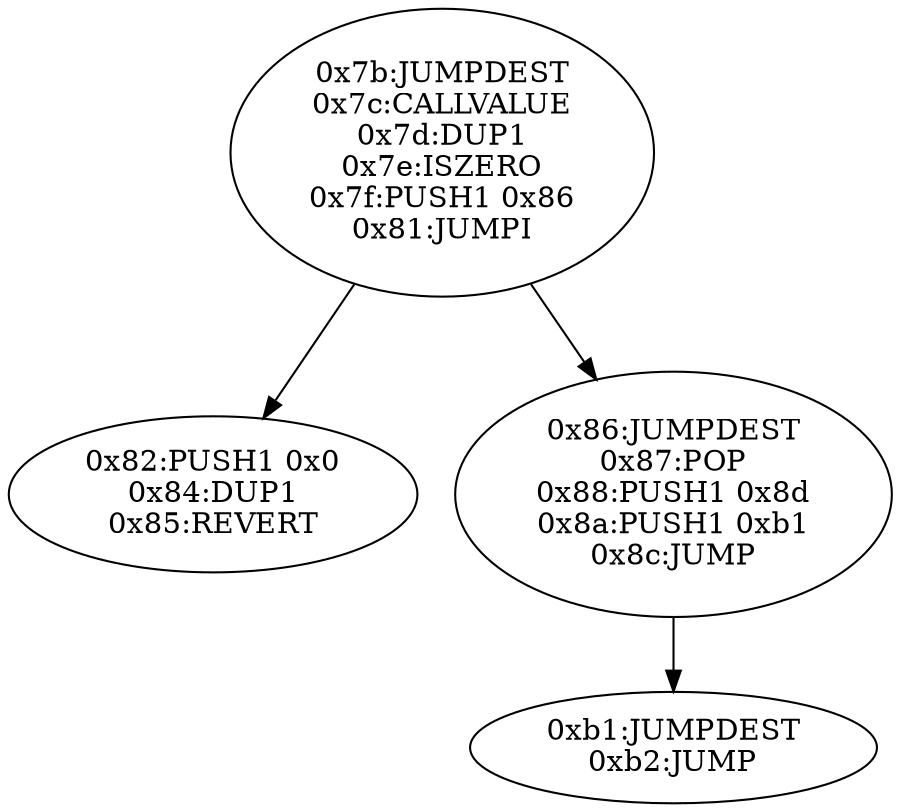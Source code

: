 digraph{
123[label="0x7b:JUMPDEST
0x7c:CALLVALUE
0x7d:DUP1
0x7e:ISZERO
0x7f:PUSH1 0x86
0x81:JUMPI"]
123 -> 130
123 -> 134
130[label="0x82:PUSH1 0x0
0x84:DUP1
0x85:REVERT"]
134[label="0x86:JUMPDEST
0x87:POP
0x88:PUSH1 0x8d
0x8a:PUSH1 0xb1
0x8c:JUMP"]
134 -> 177
177[label="0xb1:JUMPDEST
0xb2:JUMP"]

}